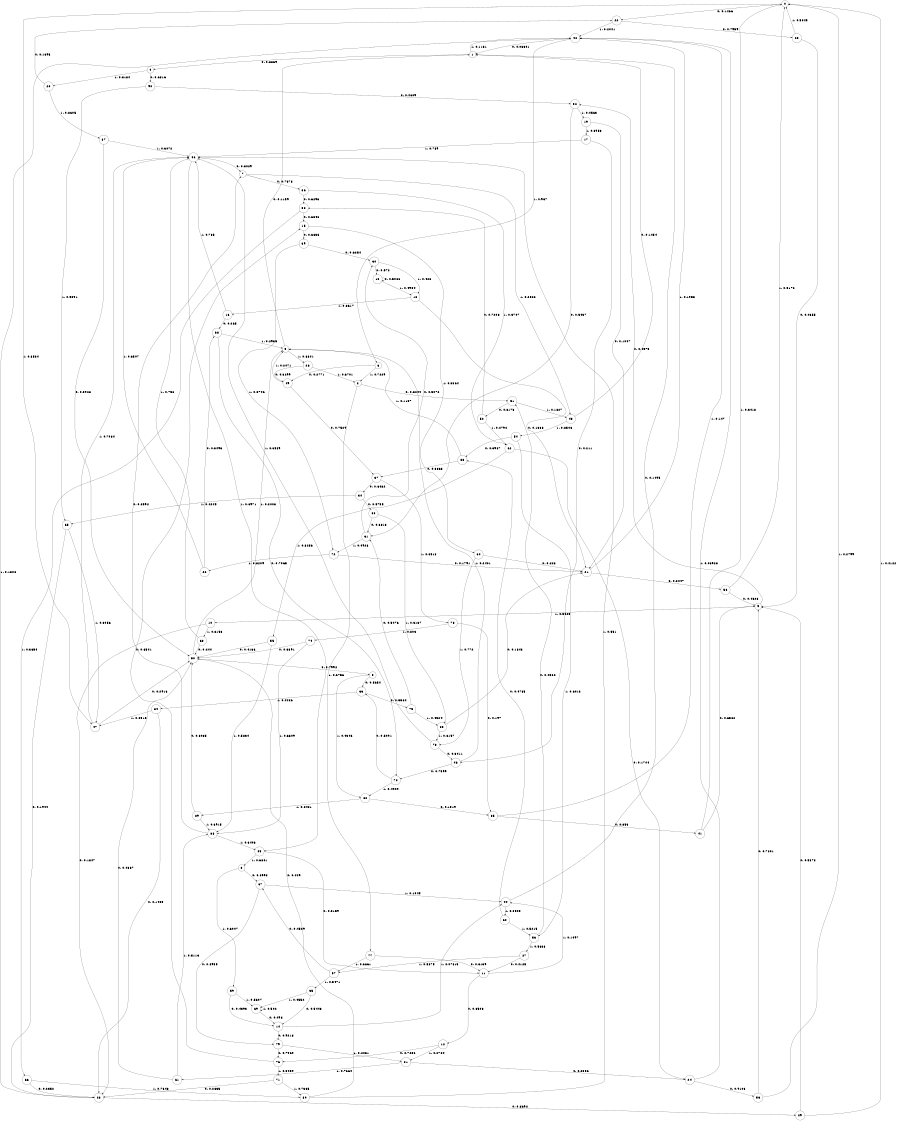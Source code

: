 digraph "ch35randomL8" {
size = "6,8.5";
ratio = "fill";
node [shape = circle];
node [fontsize = 24];
edge [fontsize = 24];
0 -> 22 [label = "0: 0.1466   "];
0 -> 47 [label = "1: 0.8534   "];
1 -> 4 [label = "0: 0.8869   "];
1 -> 42 [label = "1: 0.1131   "];
2 -> 51 [label = "0: 0.3244   "];
2 -> 77 [label = "1: 0.6756   "];
3 -> 33 [label = "0: 0.5654   "];
3 -> 82 [label = "1: 0.4346   "];
4 -> 90 [label = "0: 0.6816   "];
4 -> 20 [label = "1: 0.3184   "];
5 -> 1 [label = "0: 0.1159   "];
5 -> 28 [label = "1: 0.8841   "];
6 -> 49 [label = "0: 0.2771   "];
6 -> 2 [label = "1: 0.7229   "];
7 -> 36 [label = "0: 0.7678   "];
7 -> 43 [label = "1: 0.2322   "];
8 -> 67 [label = "0: 0.3993   "];
8 -> 59 [label = "1: 0.6007   "];
9 -> 32 [label = "0: 0.4575   "];
9 -> 10 [label = "1: 0.5425   "];
10 -> 23 [label = "0: 0.1847   "];
10 -> 63 [label = "1: 0.8153   "];
11 -> 12 [label = "0: 0.8503   "];
11 -> 44 [label = "1: 0.1497   "];
12 -> 76 [label = "0: 0.7236   "];
12 -> 81 [label = "1: 0.2764   "];
13 -> 13 [label = "0: 0.5066   "];
13 -> 18 [label = "1: 0.4934   "];
14 -> 79 [label = "0: 0.9218   "];
14 -> 44 [label = "1: 0.07815  "];
15 -> 39 [label = "0: 0.6636   "];
15 -> 64 [label = "1: 0.3364   "];
16 -> 68 [label = "0: 0.265    "];
16 -> 46 [label = "1: 0.735    "];
17 -> 48 [label = "0: 0.211    "];
17 -> 46 [label = "1: 0.789    "];
18 -> 21 [label = "0: 0.1383   "];
18 -> 16 [label = "1: 0.8617   "];
19 -> 21 [label = "0: 0.1047   "];
19 -> 17 [label = "1: 0.8953   "];
20 -> 22 [label = "0: 0.1395   "];
20 -> 87 [label = "1: 0.8605   "];
21 -> 58 [label = "0: 0.8047   "];
21 -> 42 [label = "1: 0.1953   "];
22 -> 25 [label = "0: 0.7959   "];
22 -> 42 [label = "1: 0.2041   "];
23 -> 29 [label = "0: 0.8692   "];
23 -> 42 [label = "1: 0.1308   "];
24 -> 53 [label = "0: 0.9108   "];
24 -> 42 [label = "1: 0.08923  "];
25 -> 9 [label = "0: 0.4655   "];
25 -> 0 [label = "1: 0.5345   "];
26 -> 68 [label = "0: 0.3493   "];
26 -> 46 [label = "1: 0.6507   "];
27 -> 11 [label = "0: 0.4125   "];
27 -> 57 [label = "1: 0.5875   "];
28 -> 49 [label = "0: 0.3299   "];
28 -> 2 [label = "1: 0.6701   "];
29 -> 9 [label = "0: 0.5878   "];
29 -> 0 [label = "1: 0.4122   "];
30 -> 13 [label = "0: 0.572    "];
30 -> 18 [label = "1: 0.428    "];
31 -> 30 [label = "0: 0.5072   "];
31 -> 72 [label = "1: 0.4928   "];
32 -> 31 [label = "0: 0.5437   "];
32 -> 19 [label = "1: 0.4563   "];
33 -> 75 [label = "0: 0.5564   "];
33 -> 84 [label = "1: 0.4436   "];
34 -> 40 [label = "0: 0.5755   "];
34 -> 65 [label = "1: 0.4245   "];
35 -> 14 [label = "0: 0.5448   "];
35 -> 69 [label = "1: 0.4552   "];
36 -> 38 [label = "0: 0.6293   "];
36 -> 62 [label = "1: 0.3707   "];
37 -> 34 [label = "0: 0.6482   "];
37 -> 73 [label = "1: 0.3518   "];
38 -> 15 [label = "0: 0.6346   "];
38 -> 66 [label = "1: 0.3654   "];
39 -> 30 [label = "0: 0.6254   "];
39 -> 72 [label = "1: 0.3746   "];
40 -> 31 [label = "0: 0.6813   "];
40 -> 83 [label = "1: 0.3187   "];
41 -> 9 [label = "0: 0.6582   "];
41 -> 0 [label = "1: 0.3418   "];
42 -> 1 [label = "0: 0.06301  "];
42 -> 6 [label = "1: 0.937    "];
43 -> 1 [label = "0: 0.1454   "];
43 -> 54 [label = "1: 0.8546   "];
44 -> 1 [label = "0: 0.1495   "];
44 -> 60 [label = "1: 0.8505   "];
45 -> 11 [label = "0: 0.3159   "];
45 -> 8 [label = "1: 0.6841   "];
46 -> 7 [label = "0: 0.3029   "];
46 -> 45 [label = "1: 0.6971   "];
47 -> 50 [label = "0: 0.2916   "];
47 -> 46 [label = "1: 0.7084   "];
48 -> 70 [label = "0: 0.7599   "];
48 -> 5 [label = "1: 0.2401   "];
49 -> 37 [label = "0: 0.7529   "];
49 -> 5 [label = "1: 0.2471   "];
50 -> 3 [label = "0: 0.7992   "];
50 -> 5 [label = "1: 0.2008   "];
51 -> 52 [label = "0: 0.8173   "];
51 -> 43 [label = "1: 0.1827   "];
52 -> 38 [label = "0: 0.7208   "];
52 -> 62 [label = "1: 0.2792   "];
53 -> 9 [label = "0: 0.7201   "];
53 -> 0 [label = "1: 0.2799   "];
54 -> 86 [label = "0: 0.3987   "];
54 -> 56 [label = "1: 0.6013   "];
55 -> 50 [label = "0: 0.4166   "];
55 -> 88 [label = "1: 0.5834   "];
56 -> 51 [label = "0: 0.4362   "];
56 -> 27 [label = "1: 0.5638   "];
57 -> 67 [label = "0: 0.4529   "];
57 -> 35 [label = "1: 0.5471   "];
58 -> 9 [label = "0: 0.4828   "];
58 -> 0 [label = "1: 0.5172   "];
59 -> 14 [label = "0: 0.4393   "];
59 -> 69 [label = "1: 0.5607   "];
60 -> 86 [label = "0: 0.4785   "];
60 -> 56 [label = "1: 0.5215   "];
61 -> 50 [label = "0: 0.4887   "];
61 -> 88 [label = "1: 0.5113   "];
62 -> 24 [label = "0: 0.1744   "];
62 -> 55 [label = "1: 0.8256   "];
63 -> 50 [label = "0: 0.244    "];
63 -> 46 [label = "1: 0.756    "];
64 -> 21 [label = "0: 0.228    "];
64 -> 78 [label = "1: 0.772    "];
65 -> 23 [label = "0: 0.1944   "];
65 -> 47 [label = "1: 0.8056   "];
66 -> 23 [label = "0: 0.2352   "];
66 -> 80 [label = "1: 0.7648   "];
67 -> 79 [label = "0: 0.8955   "];
67 -> 44 [label = "1: 0.1045   "];
68 -> 70 [label = "0: 0.7065   "];
68 -> 5 [label = "1: 0.2935   "];
69 -> 14 [label = "0: 0.498    "];
69 -> 69 [label = "1: 0.502    "];
70 -> 33 [label = "0: 0.5091   "];
70 -> 82 [label = "1: 0.4909   "];
71 -> 23 [label = "0: 0.2635   "];
71 -> 80 [label = "1: 0.7365   "];
72 -> 21 [label = "0: 0.1791   "];
72 -> 26 [label = "1: 0.8209   "];
73 -> 85 [label = "0: 0.197    "];
73 -> 74 [label = "1: 0.803    "];
74 -> 50 [label = "0: 0.3391   "];
74 -> 88 [label = "1: 0.6609   "];
75 -> 31 [label = "0: 0.5476   "];
75 -> 83 [label = "1: 0.4524   "];
76 -> 15 [label = "0: 0.6541   "];
76 -> 71 [label = "1: 0.3459   "];
77 -> 11 [label = "0: 0.3139   "];
77 -> 57 [label = "1: 0.6861   "];
78 -> 48 [label = "0: 0.3411   "];
78 -> 46 [label = "1: 0.6589   "];
79 -> 76 [label = "0: 0.7969   "];
79 -> 81 [label = "1: 0.2031   "];
80 -> 50 [label = "0: 0.449    "];
80 -> 46 [label = "1: 0.551    "];
81 -> 24 [label = "0: 0.2336   "];
81 -> 61 [label = "1: 0.7664   "];
82 -> 85 [label = "0: 0.1519   "];
82 -> 89 [label = "1: 0.8481   "];
83 -> 21 [label = "0: 0.1843   "];
83 -> 78 [label = "1: 0.8157   "];
84 -> 23 [label = "0: 0.1485   "];
84 -> 47 [label = "1: 0.8515   "];
85 -> 41 [label = "0: 0.853    "];
85 -> 42 [label = "1: 0.147    "];
86 -> 37 [label = "0: 0.8863   "];
86 -> 5 [label = "1: 0.1137   "];
87 -> 50 [label = "0: 0.3928   "];
87 -> 46 [label = "1: 0.6072   "];
88 -> 7 [label = "0: 0.3592   "];
88 -> 45 [label = "1: 0.6408   "];
89 -> 50 [label = "0: 0.3085   "];
89 -> 88 [label = "1: 0.6915   "];
90 -> 32 [label = "0: 0.4609   "];
90 -> 65 [label = "1: 0.5391   "];
}